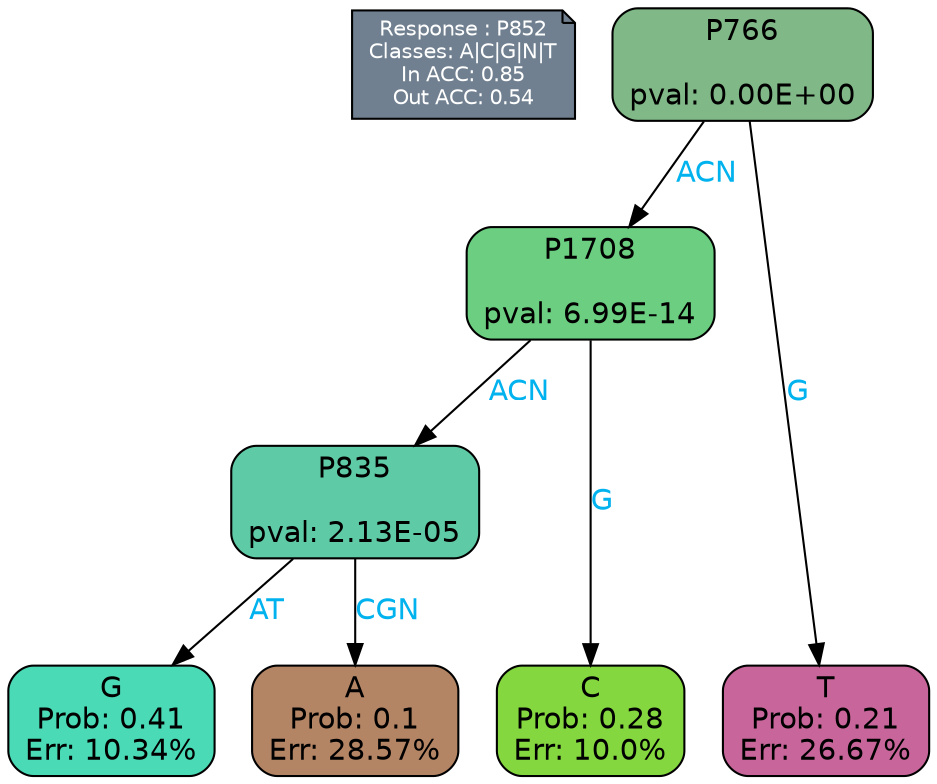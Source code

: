 digraph Tree {
node [shape=box, style="filled, rounded", color="black", fontname=helvetica] ;
graph [ranksep=equally, splines=polylines, bgcolor=transparent, dpi=600] ;
edge [fontname=helvetica] ;
LEGEND [label="Response : P852
Classes: A|C|G|N|T
In ACC: 0.85
Out ACC: 0.54
",shape=note,align=left,style=filled,fillcolor="slategray",fontcolor="white",fontsize=10];1 [label="P766

pval: 0.00E+00", fillcolor="#80b887"] ;
2 [label="P1708

pval: 6.99E-14", fillcolor="#6cce81"] ;
3 [label="P835

pval: 2.13E-05", fillcolor="#5fcaa6"] ;
4 [label="G
Prob: 0.41
Err: 10.34%", fillcolor="#4adab6"] ;
5 [label="A
Prob: 0.1
Err: 28.57%", fillcolor="#b48565"] ;
6 [label="C
Prob: 0.28
Err: 10.0%", fillcolor="#85d73f"] ;
7 [label="T
Prob: 0.21
Err: 26.67%", fillcolor="#c8669b"] ;
1 -> 2 [label="ACN",fontcolor=deepskyblue2] ;
1 -> 7 [label="G",fontcolor=deepskyblue2] ;
2 -> 3 [label="ACN",fontcolor=deepskyblue2] ;
2 -> 6 [label="G",fontcolor=deepskyblue2] ;
3 -> 4 [label="AT",fontcolor=deepskyblue2] ;
3 -> 5 [label="CGN",fontcolor=deepskyblue2] ;
{rank = same; 4;5;6;7;}{rank = same; LEGEND;1;}}